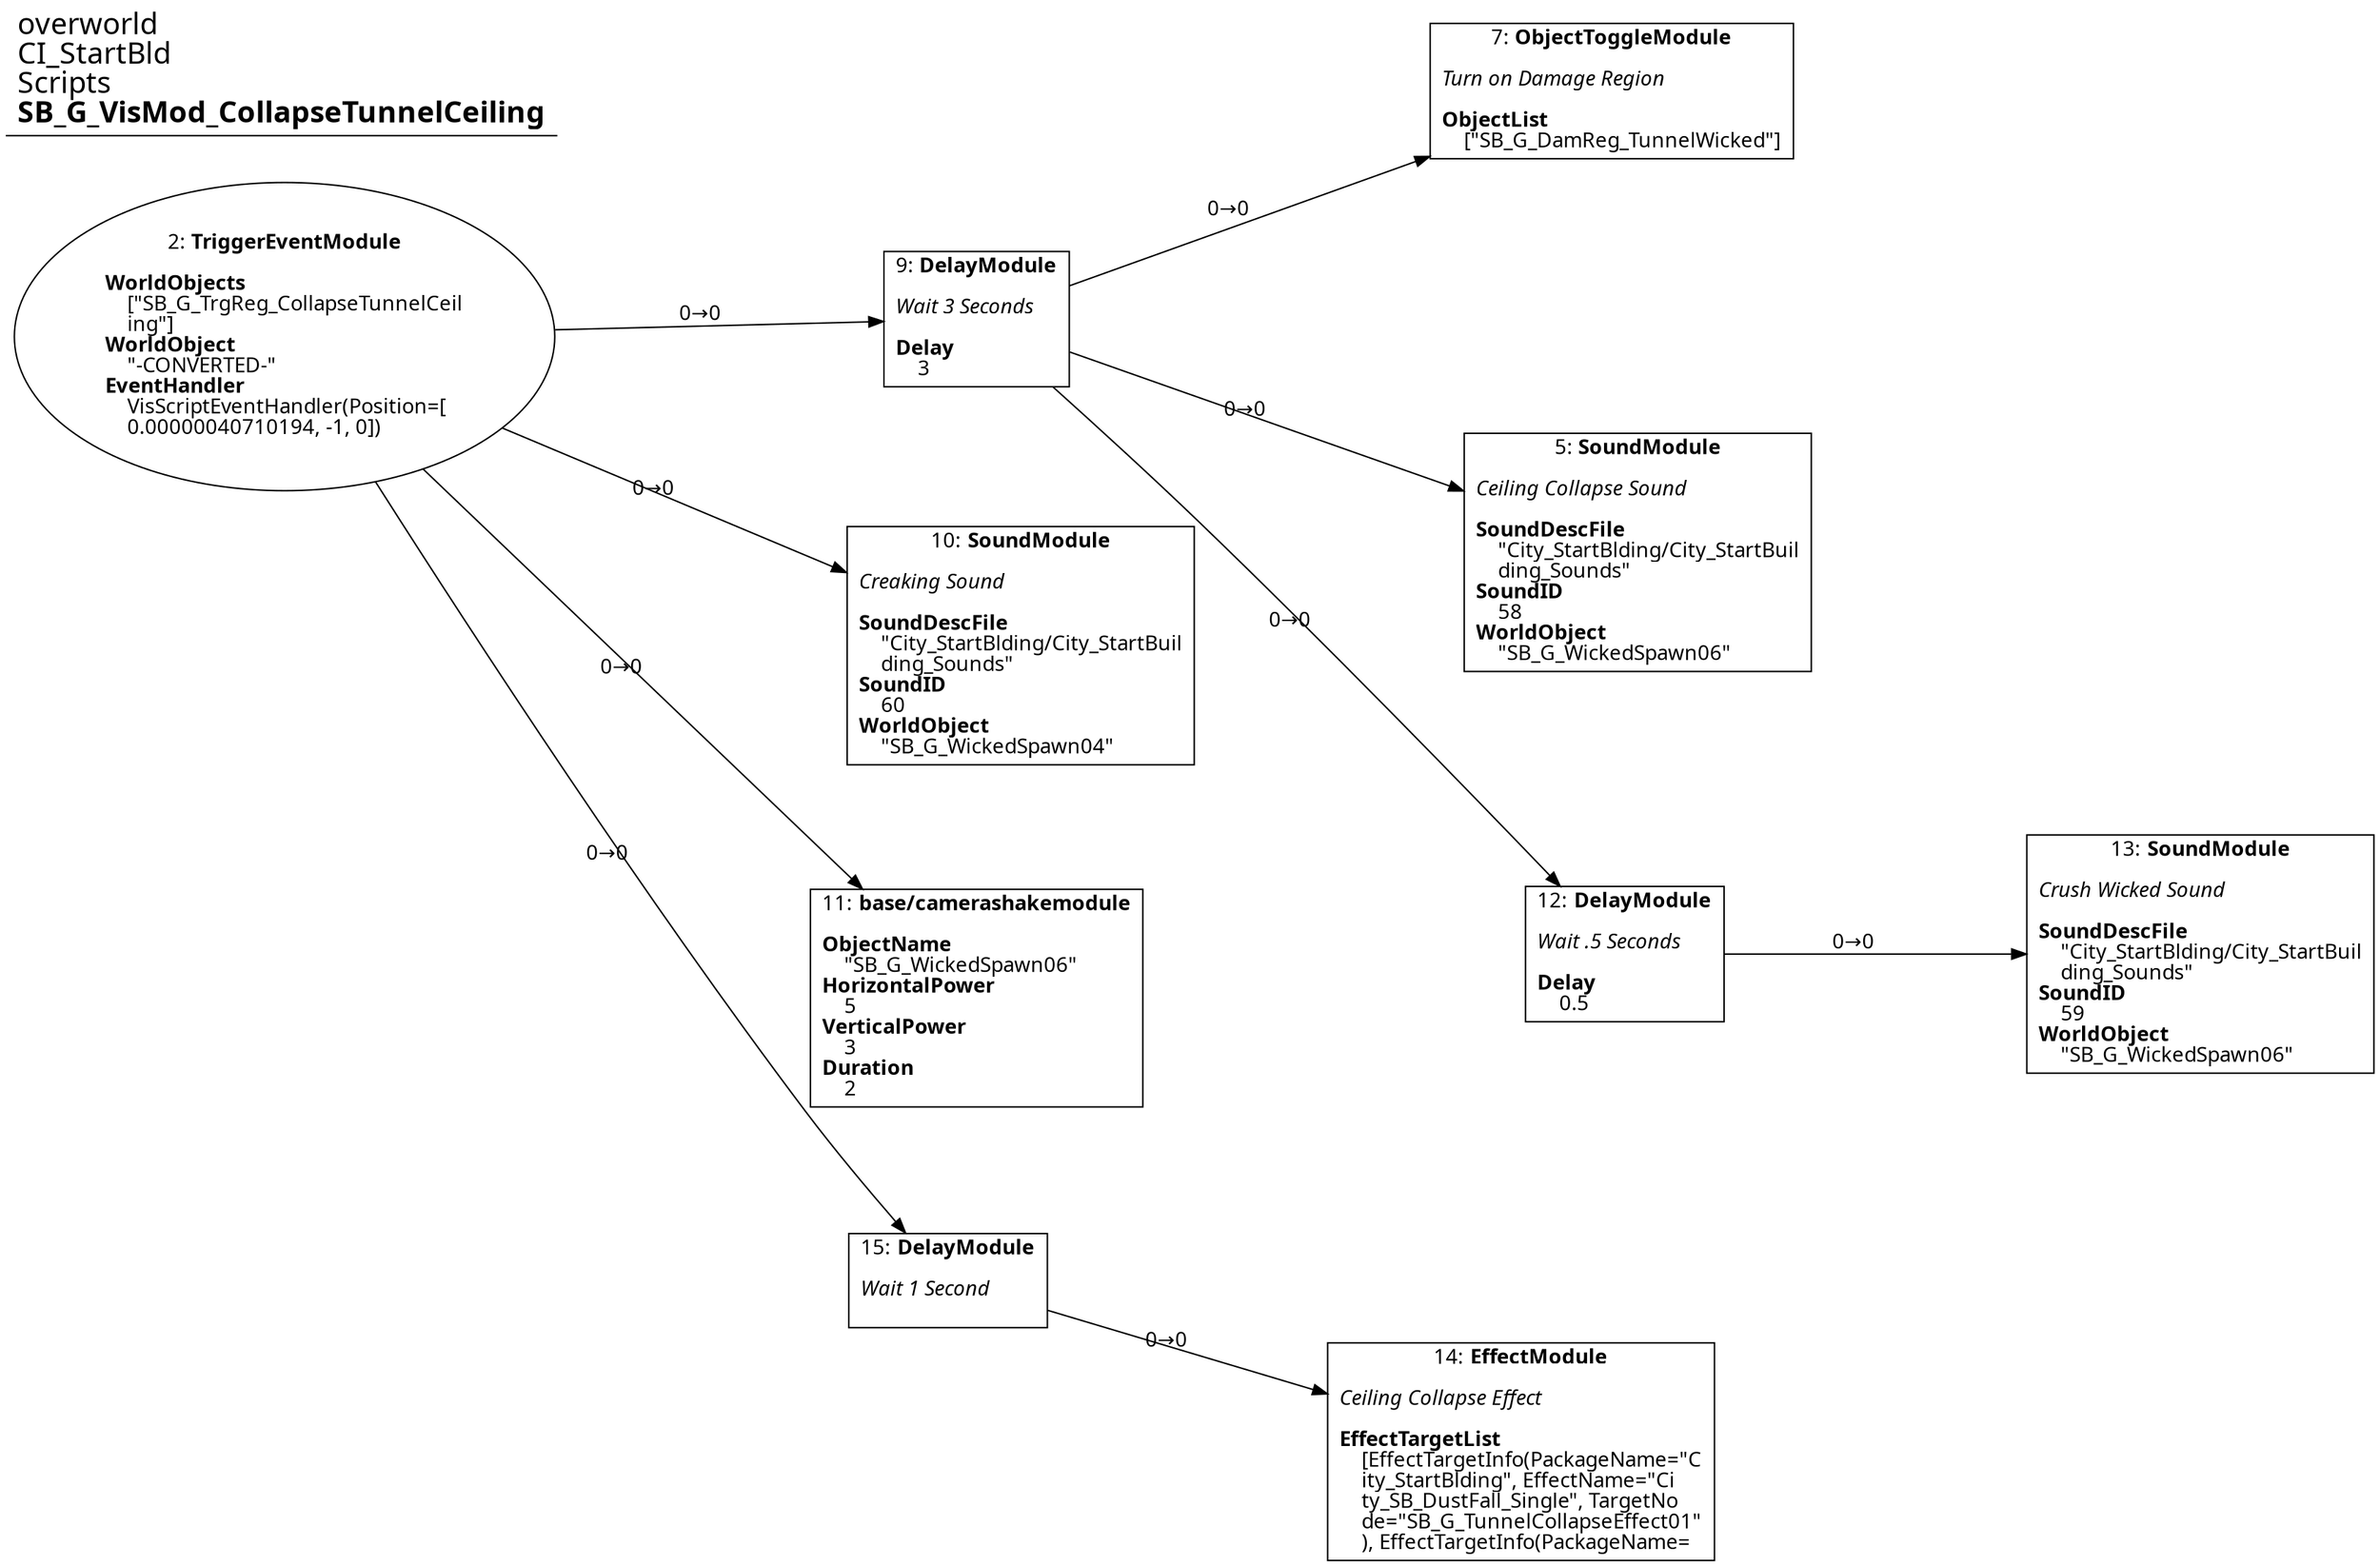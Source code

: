 digraph {
    layout = fdp;
    overlap = prism;
    sep = "+16";
    splines = spline;

    node [ shape = box ];

    graph [ fontname = "Segoe UI" ];
    node [ fontname = "Segoe UI" ];
    edge [ fontname = "Segoe UI" ];

    2 [ label = <2: <b>TriggerEventModule</b><br/><br/><b>WorldObjects</b><br align="left"/>    [&quot;SB_G_TrgReg_CollapseTunnelCeil<br align="left"/>    ing&quot;]<br align="left"/><b>WorldObject</b><br align="left"/>    &quot;-CONVERTED-&quot;<br align="left"/><b>EventHandler</b><br align="left"/>    VisScriptEventHandler(Position=[<br align="left"/>    0.00000040710194, -1, 0])<br align="left"/>> ];
    2 [ shape = oval ]
    2 [ pos = "-0.19100001,-0.143!" ];
    2 -> 9 [ label = "0→0" ];
    2 -> 10 [ label = "0→0" ];
    2 -> 11 [ label = "0→0" ];
    2 -> 15 [ label = "0→0" ];

    5 [ label = <5: <b>SoundModule</b><br/><br/><i>Ceiling Collapse Sound<br align="left"/></i><br align="left"/><b>SoundDescFile</b><br align="left"/>    &quot;City_StartBlding/City_StartBuil<br align="left"/>    ding_Sounds&quot;<br align="left"/><b>SoundID</b><br align="left"/>    58<br align="left"/><b>WorldObject</b><br align="left"/>    &quot;SB_G_WickedSpawn06&quot;<br align="left"/>> ];
    5 [ pos = "0.33100003,-0.23300001!" ];

    7 [ label = <7: <b>ObjectToggleModule</b><br/><br/><i>Turn on Damage Region<br align="left"/></i><br align="left"/><b>ObjectList</b><br align="left"/>    [&quot;SB_G_DamReg_TunnelWicked&quot;]<br align="left"/>> ];
    7 [ pos = "0.321,-0.055000003!" ];

    9 [ label = <9: <b>DelayModule</b><br/><br/><i>Wait 3 Seconds<br align="left"/></i><br align="left"/><b>Delay</b><br align="left"/>    3<br align="left"/>> ];
    9 [ pos = "0.076000005,-0.143!" ];
    9 -> 7 [ label = "0→0" ];
    9 -> 5 [ label = "0→0" ];
    9 -> 12 [ label = "0→0" ];

    10 [ label = <10: <b>SoundModule</b><br/><br/><i>Creaking Sound<br align="left"/></i><br align="left"/><b>SoundDescFile</b><br align="left"/>    &quot;City_StartBlding/City_StartBuil<br align="left"/>    ding_Sounds&quot;<br align="left"/><b>SoundID</b><br align="left"/>    60<br align="left"/><b>WorldObject</b><br align="left"/>    &quot;SB_G_WickedSpawn04&quot;<br align="left"/>> ];
    10 [ pos = "0.093,-0.26900002!" ];

    11 [ label = <11: <b>base/camerashakemodule</b><br/><br/><b>ObjectName</b><br align="left"/>    &quot;SB_G_WickedSpawn06&quot;<br align="left"/><b>HorizontalPower</b><br align="left"/>    5<br align="left"/><b>VerticalPower</b><br align="left"/>    3<br align="left"/><b>Duration</b><br align="left"/>    2<br align="left"/>> ];
    11 [ pos = "0.076000005,-0.40500003!" ];

    12 [ label = <12: <b>DelayModule</b><br/><br/><i>Wait .5 Seconds<br align="left"/></i><br align="left"/><b>Delay</b><br align="left"/>    0.5<br align="left"/>> ];
    12 [ pos = "0.326,-0.388!" ];
    12 -> 13 [ label = "0→0" ];

    13 [ label = <13: <b>SoundModule</b><br/><br/><i>Crush Wicked Sound<br align="left"/></i><br align="left"/><b>SoundDescFile</b><br align="left"/>    &quot;City_StartBlding/City_StartBuil<br align="left"/>    ding_Sounds&quot;<br align="left"/><b>SoundID</b><br align="left"/>    59<br align="left"/><b>WorldObject</b><br align="left"/>    &quot;SB_G_WickedSpawn06&quot;<br align="left"/>> ];
    13 [ pos = "0.54800004,-0.388!" ];

    14 [ label = <14: <b>EffectModule</b><br/><br/><i>Ceiling Collapse Effect<br align="left"/></i><br align="left"/><b>EffectTargetList</b><br align="left"/>    [EffectTargetInfo(PackageName=&quot;C<br align="left"/>    ity_StartBlding&quot;, EffectName=&quot;Ci<br align="left"/>    ty_SB_DustFall_Single&quot;, TargetNo<br align="left"/>    de=&quot;SB_G_TunnelCollapseEffect01&quot;<br align="left"/>    ), EffectTargetInfo(PackageName=<br align="left"/>> ];
    14 [ pos = "0.286,-0.58000004!" ];

    15 [ label = <15: <b>DelayModule</b><br/><br/><i>Wait 1 Second<br align="left"/></i><br align="left"/>> ];
    15 [ pos = "0.065000005,-0.514!" ];
    15 -> 14 [ label = "0→0" ];

    title [ pos = "-0.192,-0.054!" ];
    title [ shape = underline ];
    title [ label = <<font point-size="20">overworld<br align="left"/>CI_StartBld<br align="left"/>Scripts<br align="left"/><b>SB_G_VisMod_CollapseTunnelCeiling</b><br align="left"/></font>> ];
}
